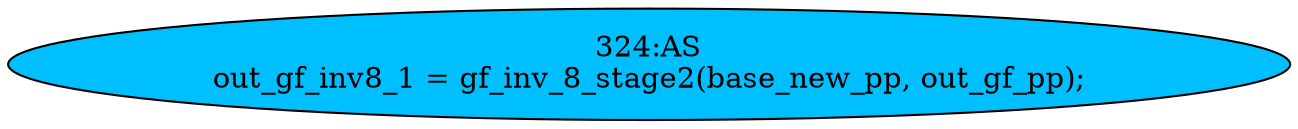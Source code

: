 strict digraph "" {
	node [label="\N"];
	"324:AS"	 [ast="<pyverilog.vparser.ast.Assign object at 0x7f8e5c698710>",
		def_var="['out_gf_inv8_1']",
		fillcolor=deepskyblue,
		label="324:AS
out_gf_inv8_1 = gf_inv_8_stage2(base_new_pp, out_gf_pp);",
		statements="[]",
		style=filled,
		typ=Assign,
		use_var="['gf_inv_8_stage2', 'base_new_pp', 'out_gf_pp']"];
}
